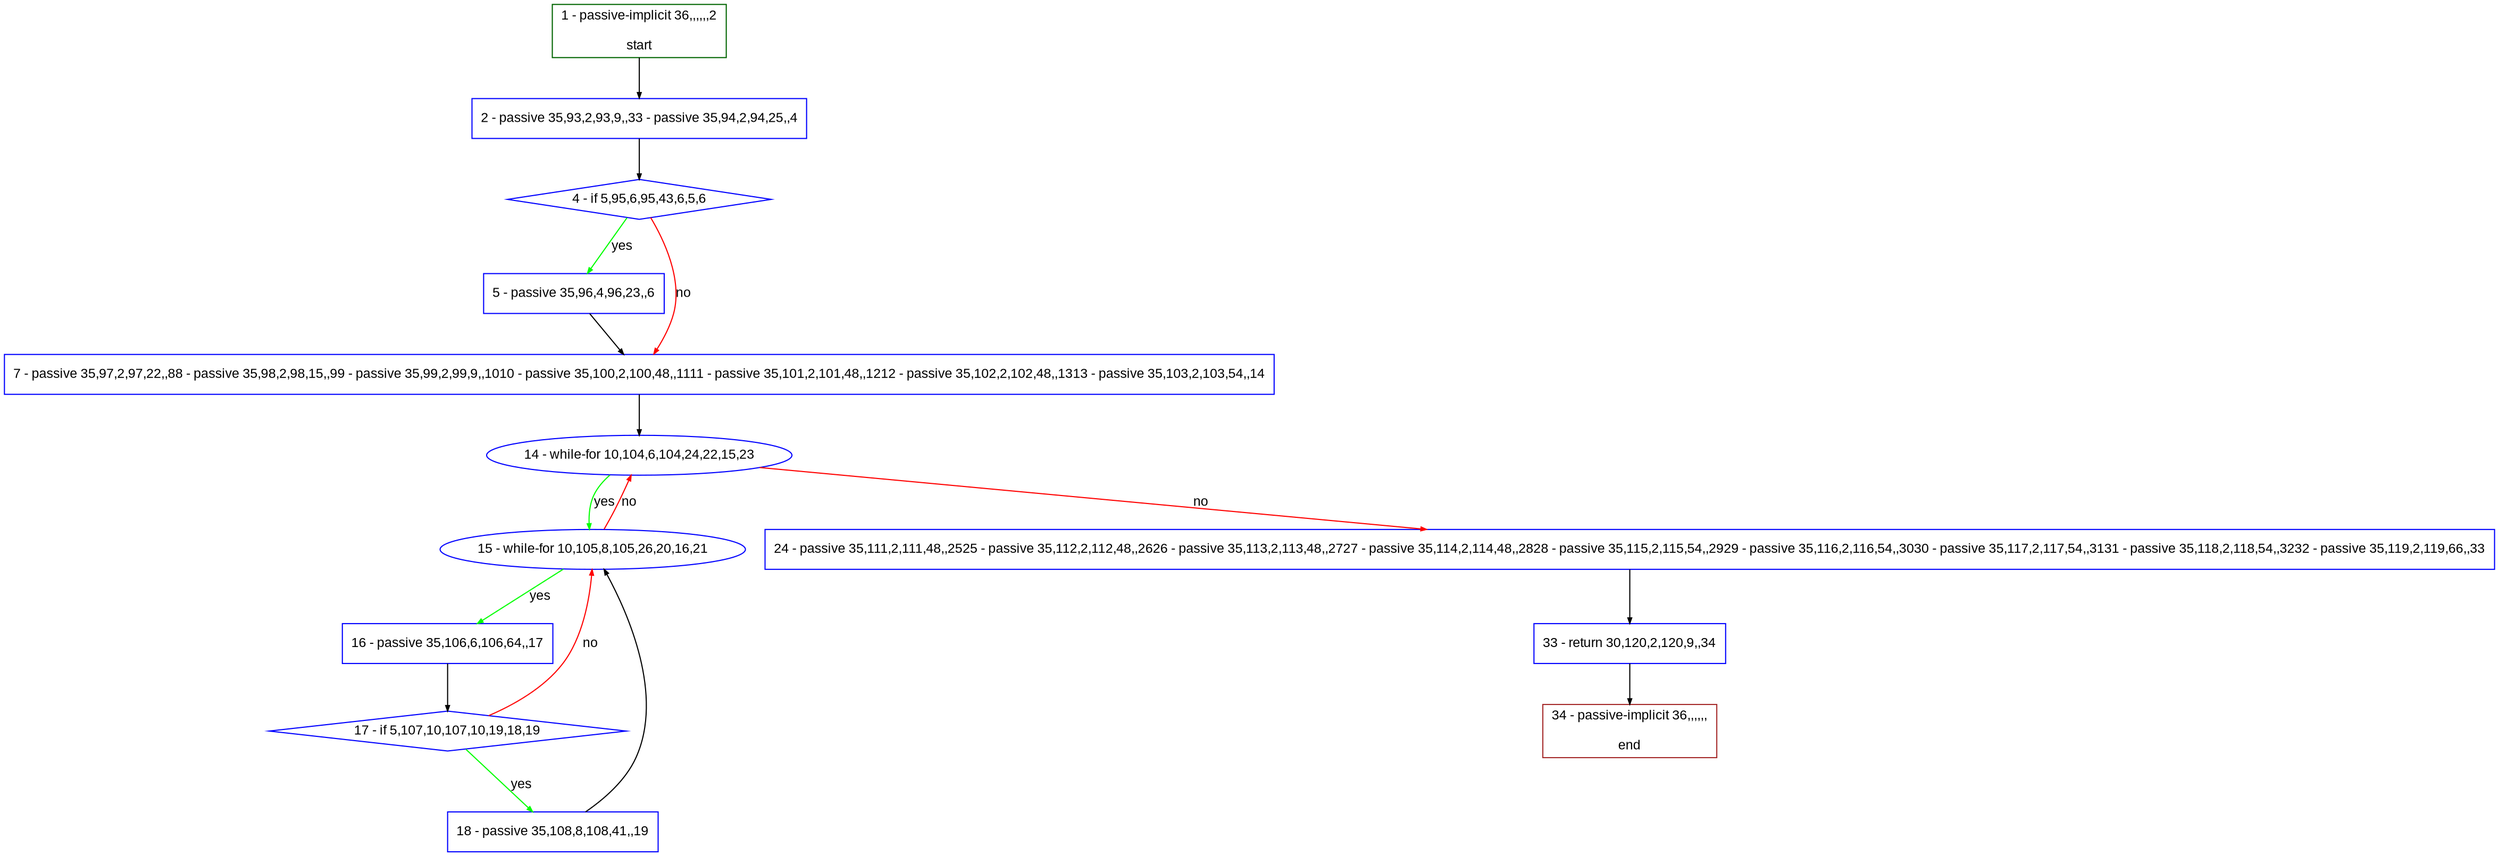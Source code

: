 digraph "" {
  graph [pack="true", label="", fontsize="12", packmode="clust", fontname="Arial", fillcolor="#FFFFCC", bgcolor="white", style="rounded,filled", compound="true"];
  node [node_initialized="no", label="", color="grey", fontsize="12", fillcolor="white", fontname="Arial", style="filled", shape="rectangle", compound="true", fixedsize="false"];
  edge [fontcolor="black", arrowhead="normal", arrowtail="none", arrowsize="0.5", ltail="", label="", color="black", fontsize="12", lhead="", fontname="Arial", dir="forward", compound="true"];
  __N1 [label="2 - passive 35,93,2,93,9,,33 - passive 35,94,2,94,25,,4", color="#0000ff", fillcolor="#ffffff", style="filled", shape="box"];
  __N2 [label="1 - passive-implicit 36,,,,,,2\n\nstart", color="#006400", fillcolor="#ffffff", style="filled", shape="box"];
  __N3 [label="4 - if 5,95,6,95,43,6,5,6", color="#0000ff", fillcolor="#ffffff", style="filled", shape="diamond"];
  __N4 [label="5 - passive 35,96,4,96,23,,6", color="#0000ff", fillcolor="#ffffff", style="filled", shape="box"];
  __N5 [label="7 - passive 35,97,2,97,22,,88 - passive 35,98,2,98,15,,99 - passive 35,99,2,99,9,,1010 - passive 35,100,2,100,48,,1111 - passive 35,101,2,101,48,,1212 - passive 35,102,2,102,48,,1313 - passive 35,103,2,103,54,,14", color="#0000ff", fillcolor="#ffffff", style="filled", shape="box"];
  __N6 [label="14 - while-for 10,104,6,104,24,22,15,23", color="#0000ff", fillcolor="#ffffff", style="filled", shape="oval"];
  __N7 [label="15 - while-for 10,105,8,105,26,20,16,21", color="#0000ff", fillcolor="#ffffff", style="filled", shape="oval"];
  __N8 [label="24 - passive 35,111,2,111,48,,2525 - passive 35,112,2,112,48,,2626 - passive 35,113,2,113,48,,2727 - passive 35,114,2,114,48,,2828 - passive 35,115,2,115,54,,2929 - passive 35,116,2,116,54,,3030 - passive 35,117,2,117,54,,3131 - passive 35,118,2,118,54,,3232 - passive 35,119,2,119,66,,33", color="#0000ff", fillcolor="#ffffff", style="filled", shape="box"];
  __N9 [label="16 - passive 35,106,6,106,64,,17", color="#0000ff", fillcolor="#ffffff", style="filled", shape="box"];
  __N10 [label="17 - if 5,107,10,107,10,19,18,19", color="#0000ff", fillcolor="#ffffff", style="filled", shape="diamond"];
  __N11 [label="18 - passive 35,108,8,108,41,,19", color="#0000ff", fillcolor="#ffffff", style="filled", shape="box"];
  __N12 [label="33 - return 30,120,2,120,9,,34", color="#0000ff", fillcolor="#ffffff", style="filled", shape="box"];
  __N13 [label="34 - passive-implicit 36,,,,,,\n\nend", color="#a52a2a", fillcolor="#ffffff", style="filled", shape="box"];
  __N2 -> __N1 [arrowhead="normal", arrowtail="none", color="#000000", label="", dir="forward"];
  __N1 -> __N3 [arrowhead="normal", arrowtail="none", color="#000000", label="", dir="forward"];
  __N3 -> __N4 [arrowhead="normal", arrowtail="none", color="#00ff00", label="yes", dir="forward"];
  __N3 -> __N5 [arrowhead="normal", arrowtail="none", color="#ff0000", label="no", dir="forward"];
  __N4 -> __N5 [arrowhead="normal", arrowtail="none", color="#000000", label="", dir="forward"];
  __N5 -> __N6 [arrowhead="normal", arrowtail="none", color="#000000", label="", dir="forward"];
  __N6 -> __N7 [arrowhead="normal", arrowtail="none", color="#00ff00", label="yes", dir="forward"];
  __N7 -> __N6 [arrowhead="normal", arrowtail="none", color="#ff0000", label="no", dir="forward"];
  __N6 -> __N8 [arrowhead="normal", arrowtail="none", color="#ff0000", label="no", dir="forward"];
  __N7 -> __N9 [arrowhead="normal", arrowtail="none", color="#00ff00", label="yes", dir="forward"];
  __N9 -> __N10 [arrowhead="normal", arrowtail="none", color="#000000", label="", dir="forward"];
  __N10 -> __N7 [arrowhead="normal", arrowtail="none", color="#ff0000", label="no", dir="forward"];
  __N10 -> __N11 [arrowhead="normal", arrowtail="none", color="#00ff00", label="yes", dir="forward"];
  __N11 -> __N7 [arrowhead="normal", arrowtail="none", color="#000000", label="", dir="forward"];
  __N8 -> __N12 [arrowhead="normal", arrowtail="none", color="#000000", label="", dir="forward"];
  __N12 -> __N13 [arrowhead="normal", arrowtail="none", color="#000000", label="", dir="forward"];
}
